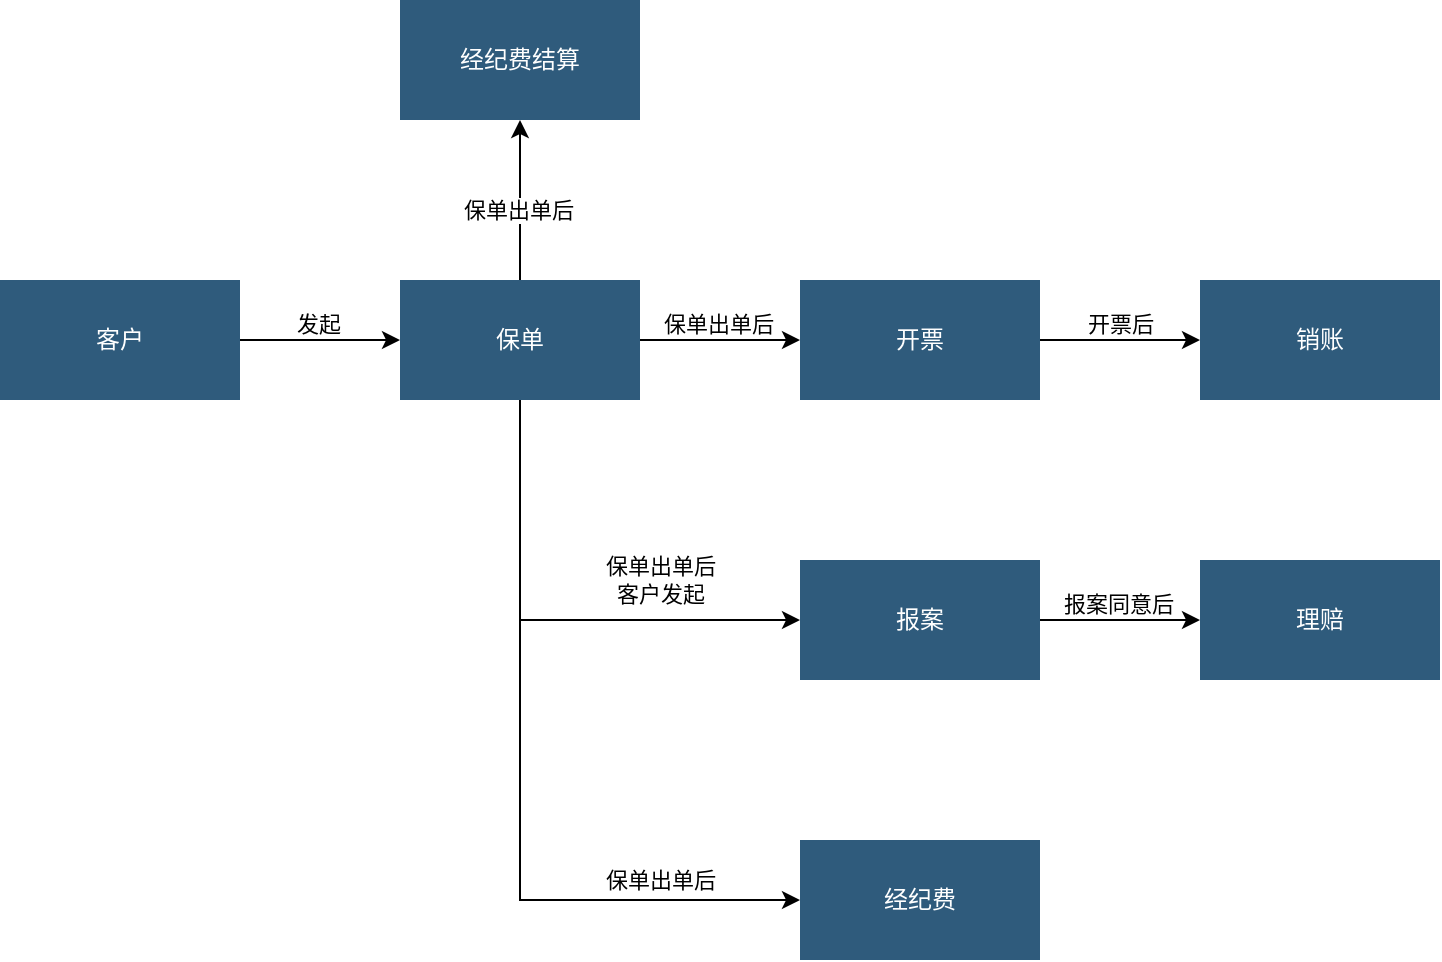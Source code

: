 <mxfile version="26.0.4">
  <diagram id="07fea595-8f29-1299-0266-81d95cde20df" name="Page-1">
    <mxGraphModel dx="1434" dy="795" grid="1" gridSize="10" guides="1" tooltips="1" connect="1" arrows="1" fold="1" page="1" pageScale="1" pageWidth="1169" pageHeight="827" background="#ffffff" math="0" shadow="0">
      <root>
        <mxCell id="0" />
        <mxCell id="1" parent="0" />
        <mxCell id="X1X3XEr7luvwnBy98g93-220" value="" style="edgeStyle=orthogonalEdgeStyle;rounded=0;orthogonalLoop=1;jettySize=auto;html=1;" edge="1" parent="1" source="X1X3XEr7luvwnBy98g93-218" target="X1X3XEr7luvwnBy98g93-219">
          <mxGeometry relative="1" as="geometry" />
        </mxCell>
        <mxCell id="X1X3XEr7luvwnBy98g93-233" value="Text" style="edgeLabel;html=1;align=center;verticalAlign=middle;resizable=0;points=[];" vertex="1" connectable="0" parent="X1X3XEr7luvwnBy98g93-220">
          <mxGeometry x="0.1" y="-1" relative="1" as="geometry">
            <mxPoint x="-4" y="-9" as="offset" />
          </mxGeometry>
        </mxCell>
        <mxCell id="X1X3XEr7luvwnBy98g93-234" value="发起" style="edgeLabel;html=1;align=center;verticalAlign=middle;resizable=0;points=[];" vertex="1" connectable="0" parent="X1X3XEr7luvwnBy98g93-220">
          <mxGeometry x="-0.025" y="9" relative="1" as="geometry">
            <mxPoint y="1" as="offset" />
          </mxGeometry>
        </mxCell>
        <mxCell id="X1X3XEr7luvwnBy98g93-218" value="客户" style="whiteSpace=wrap;shadow=0;fontColor=#FFFFFF;fontFamily=Helvetica;fontStyle=0;html=1;fontSize=12;plain-purple;strokeColor=none;fillColor=#2f5b7c;gradientColor=none;spacing=6;verticalAlign=middle;" vertex="1" parent="1">
          <mxGeometry x="40" y="180" width="120" height="60" as="geometry" />
        </mxCell>
        <mxCell id="X1X3XEr7luvwnBy98g93-222" value="" style="edgeStyle=orthogonalEdgeStyle;rounded=0;orthogonalLoop=1;jettySize=auto;html=1;" edge="1" parent="1" source="X1X3XEr7luvwnBy98g93-219" target="X1X3XEr7luvwnBy98g93-221">
          <mxGeometry relative="1" as="geometry" />
        </mxCell>
        <mxCell id="X1X3XEr7luvwnBy98g93-237" value="保单出单后" style="edgeLabel;html=1;align=center;verticalAlign=middle;resizable=0;points=[];" vertex="1" connectable="0" parent="X1X3XEr7luvwnBy98g93-222">
          <mxGeometry x="-0.025" relative="1" as="geometry">
            <mxPoint y="-8" as="offset" />
          </mxGeometry>
        </mxCell>
        <mxCell id="X1X3XEr7luvwnBy98g93-230" value="" style="edgeStyle=orthogonalEdgeStyle;rounded=0;orthogonalLoop=1;jettySize=auto;html=1;" edge="1" parent="1" source="X1X3XEr7luvwnBy98g93-219" target="X1X3XEr7luvwnBy98g93-229">
          <mxGeometry relative="1" as="geometry" />
        </mxCell>
        <mxCell id="X1X3XEr7luvwnBy98g93-235" value="保单出单后" style="edgeLabel;html=1;align=center;verticalAlign=middle;resizable=0;points=[];" vertex="1" connectable="0" parent="X1X3XEr7luvwnBy98g93-230">
          <mxGeometry x="-0.087" y="1" relative="1" as="geometry">
            <mxPoint y="1" as="offset" />
          </mxGeometry>
        </mxCell>
        <mxCell id="X1X3XEr7luvwnBy98g93-239" style="edgeStyle=orthogonalEdgeStyle;rounded=0;orthogonalLoop=1;jettySize=auto;html=1;exitX=0.5;exitY=1;exitDx=0;exitDy=0;entryX=0;entryY=0.5;entryDx=0;entryDy=0;" edge="1" parent="1" source="X1X3XEr7luvwnBy98g93-219" target="X1X3XEr7luvwnBy98g93-225">
          <mxGeometry relative="1" as="geometry" />
        </mxCell>
        <mxCell id="X1X3XEr7luvwnBy98g93-240" value="保单出单后&lt;div&gt;客户发起&lt;/div&gt;" style="edgeLabel;html=1;align=center;verticalAlign=middle;resizable=0;points=[];" vertex="1" connectable="0" parent="X1X3XEr7luvwnBy98g93-239">
          <mxGeometry x="0.344" y="-2" relative="1" as="geometry">
            <mxPoint x="12" y="-22" as="offset" />
          </mxGeometry>
        </mxCell>
        <mxCell id="X1X3XEr7luvwnBy98g93-245" style="edgeStyle=orthogonalEdgeStyle;rounded=0;orthogonalLoop=1;jettySize=auto;html=1;exitX=0.5;exitY=1;exitDx=0;exitDy=0;entryX=0;entryY=0.5;entryDx=0;entryDy=0;" edge="1" parent="1" source="X1X3XEr7luvwnBy98g93-219" target="X1X3XEr7luvwnBy98g93-244">
          <mxGeometry relative="1" as="geometry" />
        </mxCell>
        <mxCell id="X1X3XEr7luvwnBy98g93-246" value="保单出单后" style="edgeLabel;html=1;align=center;verticalAlign=middle;resizable=0;points=[];" vertex="1" connectable="0" parent="X1X3XEr7luvwnBy98g93-245">
          <mxGeometry x="0.636" y="3" relative="1" as="geometry">
            <mxPoint x="1" y="-7" as="offset" />
          </mxGeometry>
        </mxCell>
        <mxCell id="X1X3XEr7luvwnBy98g93-219" value="保单" style="whiteSpace=wrap;shadow=0;fontColor=#FFFFFF;fontFamily=Helvetica;fontStyle=0;html=1;fontSize=12;plain-purple;strokeColor=none;fillColor=#2f5b7c;gradientColor=none;spacing=6;verticalAlign=middle;" vertex="1" parent="1">
          <mxGeometry x="240" y="180" width="120" height="60" as="geometry" />
        </mxCell>
        <mxCell id="X1X3XEr7luvwnBy98g93-224" value="" style="edgeStyle=orthogonalEdgeStyle;rounded=0;orthogonalLoop=1;jettySize=auto;html=1;" edge="1" parent="1" source="X1X3XEr7luvwnBy98g93-221" target="X1X3XEr7luvwnBy98g93-223">
          <mxGeometry relative="1" as="geometry" />
        </mxCell>
        <mxCell id="X1X3XEr7luvwnBy98g93-238" value="开票后" style="edgeLabel;html=1;align=center;verticalAlign=middle;resizable=0;points=[];" vertex="1" connectable="0" parent="X1X3XEr7luvwnBy98g93-224">
          <mxGeometry x="-0.075" y="3" relative="1" as="geometry">
            <mxPoint x="3" y="-5" as="offset" />
          </mxGeometry>
        </mxCell>
        <mxCell id="X1X3XEr7luvwnBy98g93-221" value="开票" style="whiteSpace=wrap;shadow=0;fontColor=#FFFFFF;fontFamily=Helvetica;fontStyle=0;html=1;fontSize=12;plain-purple;strokeColor=none;fillColor=#2f5b7c;gradientColor=none;spacing=6;verticalAlign=middle;" vertex="1" parent="1">
          <mxGeometry x="440" y="180" width="120" height="60" as="geometry" />
        </mxCell>
        <mxCell id="X1X3XEr7luvwnBy98g93-223" value="销账" style="whiteSpace=wrap;shadow=0;fontColor=#FFFFFF;fontFamily=Helvetica;fontStyle=0;html=1;fontSize=12;plain-purple;strokeColor=none;fillColor=#2f5b7c;gradientColor=none;spacing=6;verticalAlign=middle;" vertex="1" parent="1">
          <mxGeometry x="640" y="180" width="120" height="60" as="geometry" />
        </mxCell>
        <mxCell id="X1X3XEr7luvwnBy98g93-232" value="" style="edgeStyle=orthogonalEdgeStyle;rounded=0;orthogonalLoop=1;jettySize=auto;html=1;" edge="1" parent="1" source="X1X3XEr7luvwnBy98g93-225" target="X1X3XEr7luvwnBy98g93-231">
          <mxGeometry relative="1" as="geometry" />
        </mxCell>
        <mxCell id="X1X3XEr7luvwnBy98g93-242" value="报案同意后" style="edgeLabel;html=1;align=center;verticalAlign=middle;resizable=0;points=[];" vertex="1" connectable="0" parent="X1X3XEr7luvwnBy98g93-232">
          <mxGeometry x="-0.025" y="1" relative="1" as="geometry">
            <mxPoint y="-7" as="offset" />
          </mxGeometry>
        </mxCell>
        <mxCell id="X1X3XEr7luvwnBy98g93-225" value="报案" style="whiteSpace=wrap;shadow=0;fontColor=#FFFFFF;fontFamily=Helvetica;fontStyle=0;html=1;fontSize=12;plain-purple;strokeColor=none;fillColor=#2f5b7c;gradientColor=none;spacing=6;verticalAlign=middle;" vertex="1" parent="1">
          <mxGeometry x="440" y="320" width="120" height="60" as="geometry" />
        </mxCell>
        <mxCell id="X1X3XEr7luvwnBy98g93-229" value="经纪费结算" style="whiteSpace=wrap;shadow=0;fontColor=#FFFFFF;fontFamily=Helvetica;fontStyle=0;html=1;fontSize=12;plain-purple;strokeColor=none;fillColor=#2f5b7c;gradientColor=none;spacing=6;verticalAlign=middle;" vertex="1" parent="1">
          <mxGeometry x="240" y="40" width="120" height="60" as="geometry" />
        </mxCell>
        <mxCell id="X1X3XEr7luvwnBy98g93-231" value="理赔" style="whiteSpace=wrap;shadow=0;fontColor=#FFFFFF;fontFamily=Helvetica;fontStyle=0;html=1;fontSize=12;plain-purple;strokeColor=none;fillColor=#2f5b7c;gradientColor=none;spacing=6;verticalAlign=middle;" vertex="1" parent="1">
          <mxGeometry x="640" y="320" width="120" height="60" as="geometry" />
        </mxCell>
        <mxCell id="X1X3XEr7luvwnBy98g93-244" value="经纪费" style="whiteSpace=wrap;shadow=0;fontColor=#FFFFFF;fontFamily=Helvetica;fontStyle=0;html=1;fontSize=12;plain-purple;strokeColor=none;fillColor=#2f5b7c;gradientColor=none;spacing=6;verticalAlign=middle;" vertex="1" parent="1">
          <mxGeometry x="440" y="460" width="120" height="60" as="geometry" />
        </mxCell>
      </root>
    </mxGraphModel>
  </diagram>
</mxfile>
